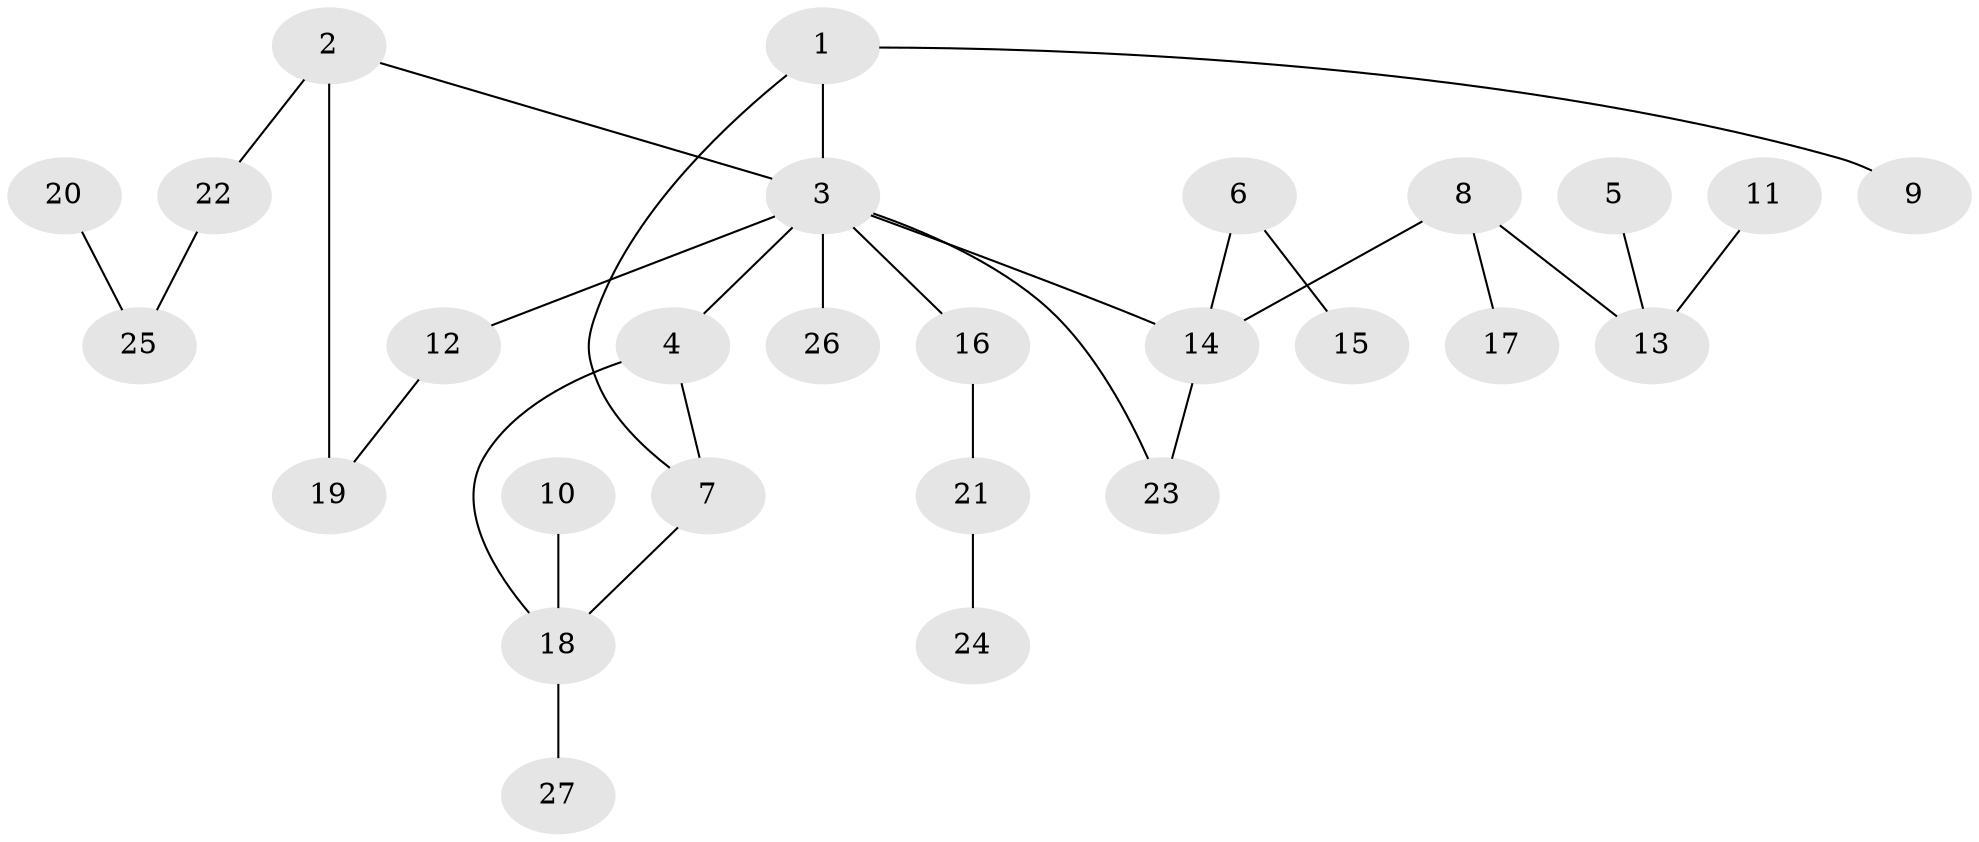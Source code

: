 // original degree distribution, {1: 0.4528301886792453, 4: 0.11320754716981132, 3: 0.11320754716981132, 2: 0.2830188679245283, 10: 0.018867924528301886, 6: 0.018867924528301886}
// Generated by graph-tools (version 1.1) at 2025/00/03/09/25 03:00:59]
// undirected, 27 vertices, 30 edges
graph export_dot {
graph [start="1"]
  node [color=gray90,style=filled];
  1;
  2;
  3;
  4;
  5;
  6;
  7;
  8;
  9;
  10;
  11;
  12;
  13;
  14;
  15;
  16;
  17;
  18;
  19;
  20;
  21;
  22;
  23;
  24;
  25;
  26;
  27;
  1 -- 3 [weight=1.0];
  1 -- 7 [weight=1.0];
  1 -- 9 [weight=1.0];
  2 -- 3 [weight=1.0];
  2 -- 19 [weight=1.0];
  2 -- 22 [weight=1.0];
  3 -- 4 [weight=1.0];
  3 -- 12 [weight=1.0];
  3 -- 14 [weight=1.0];
  3 -- 16 [weight=1.0];
  3 -- 23 [weight=1.0];
  3 -- 26 [weight=1.0];
  4 -- 7 [weight=1.0];
  4 -- 18 [weight=1.0];
  5 -- 13 [weight=1.0];
  6 -- 14 [weight=1.0];
  6 -- 15 [weight=1.0];
  7 -- 18 [weight=1.0];
  8 -- 13 [weight=1.0];
  8 -- 14 [weight=1.0];
  8 -- 17 [weight=1.0];
  10 -- 18 [weight=1.0];
  11 -- 13 [weight=1.0];
  12 -- 19 [weight=1.0];
  14 -- 23 [weight=1.0];
  16 -- 21 [weight=1.0];
  18 -- 27 [weight=1.0];
  20 -- 25 [weight=1.0];
  21 -- 24 [weight=1.0];
  22 -- 25 [weight=1.0];
}

